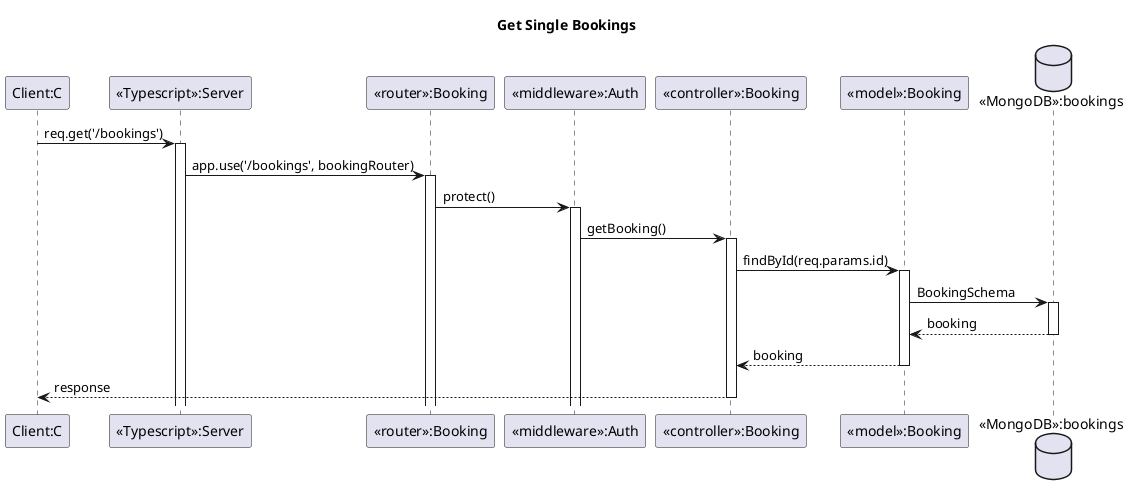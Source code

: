@startuml

title Get Single Bookings

participant "Client:C" as C
participant "<<Typescript>>:Server" as S
participant "<<router>>:Booking" as R
participant "<<middleware>>:Auth" as A
participant "<<controller>>:Booking" as B
participant "<<model>>:Booking" as M
database "<<MongoDB>>:bookings" as DB

C -> S++: req.get('/bookings')
S -> R++: app.use('/bookings', bookingRouter)
R -> A++: protect()
A -> B++: getBooking()

B -> M++: findById(req.params.id)
M -> DB++: BookingSchema
DB --> M--: booking
M --> B--: booking
B --> C--: response

@enduml
